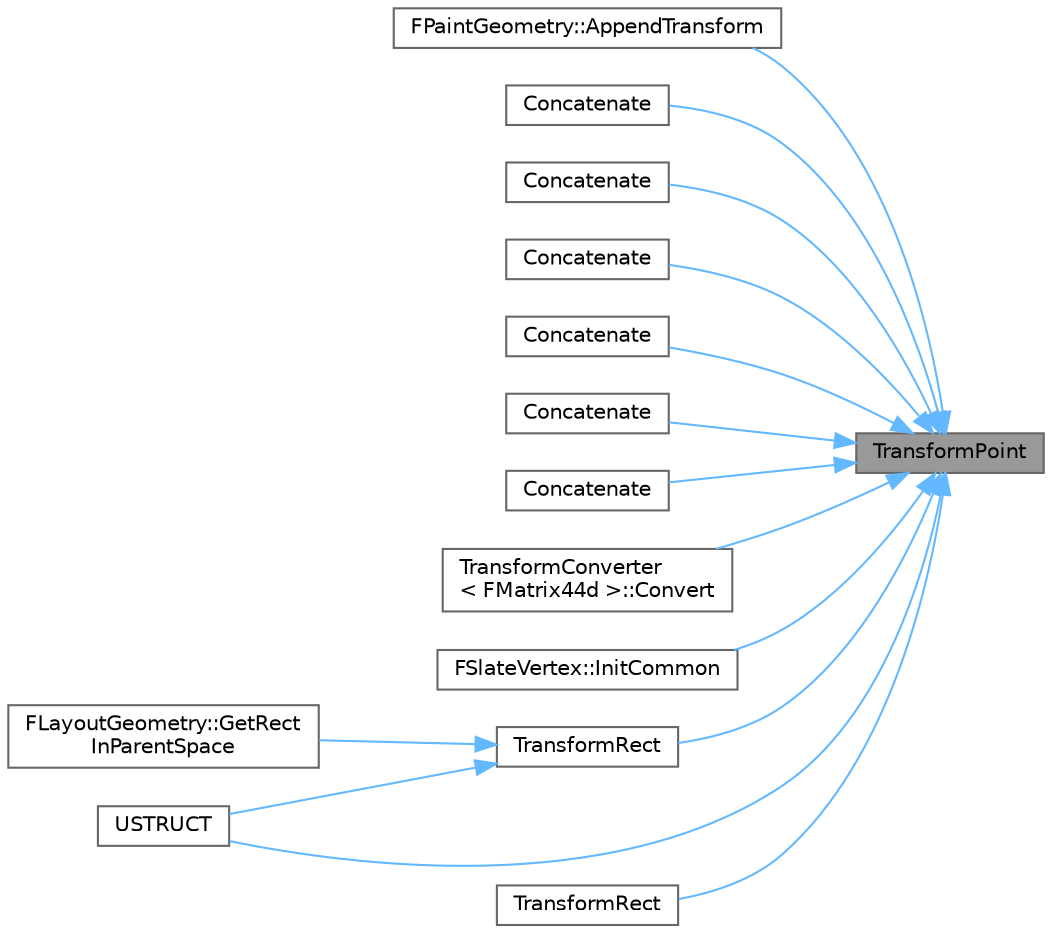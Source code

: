 digraph "TransformPoint"
{
 // INTERACTIVE_SVG=YES
 // LATEX_PDF_SIZE
  bgcolor="transparent";
  edge [fontname=Helvetica,fontsize=10,labelfontname=Helvetica,labelfontsize=10];
  node [fontname=Helvetica,fontsize=10,shape=box,height=0.2,width=0.4];
  rankdir="RL";
  Node1 [id="Node000001",label="TransformPoint",height=0.2,width=0.4,color="gray40", fillcolor="grey60", style="filled", fontcolor="black",tooltip="Generic implementation of TransformPoint."];
  Node1 -> Node2 [id="edge1_Node000001_Node000002",dir="back",color="steelblue1",style="solid",tooltip=" "];
  Node2 [id="Node000002",label="FPaintGeometry::AppendTransform",height=0.2,width=0.4,color="grey40", fillcolor="white", style="filled",URL="$d3/d35/structFPaintGeometry.html#a0925cbcaa03e85b02ed85b47d886af04",tooltip="Special case method to append a layout transform to a paint geometry."];
  Node1 -> Node3 [id="edge2_Node000001_Node000003",dir="back",color="steelblue1",style="solid",tooltip=" "];
  Node3 [id="Node000003",label="Concatenate",height=0.2,width=0.4,color="grey40", fillcolor="white", style="filled",URL="$da/dba/SlateLayoutTransform_8h.html#a82b5982a6ee3a2eabd18481c481621b3",tooltip="Specialization for concatenating a 2D Translation and uniform scale."];
  Node1 -> Node4 [id="edge3_Node000001_Node000004",dir="back",color="steelblue1",style="solid",tooltip=" "];
  Node4 [id="Node000004",label="Concatenate",height=0.2,width=0.4,color="grey40", fillcolor="white", style="filled",URL="$d2/d34/TransformCalculus2D_8h.html#a3eead6679fdff47a172099e1eb5d5a9a",tooltip="Specialization for concatenating 2D Translation and 2D generalized transform."];
  Node1 -> Node5 [id="edge4_Node000001_Node000005",dir="back",color="steelblue1",style="solid",tooltip=" "];
  Node5 [id="Node000005",label="Concatenate",height=0.2,width=0.4,color="grey40", fillcolor="white", style="filled",URL="$d2/d34/TransformCalculus2D_8h.html#a899a2e60615bbca05dd88b8271c6eeaf",tooltip="Specialization for concatenating 2D Translation and 2D Rotation."];
  Node1 -> Node6 [id="edge5_Node000001_Node000006",dir="back",color="steelblue1",style="solid",tooltip=" "];
  Node6 [id="Node000006",label="Concatenate",height=0.2,width=0.4,color="grey40", fillcolor="white", style="filled",URL="$d2/d34/TransformCalculus2D_8h.html#a1fda6dd18bad63270a255f75a727b39b",tooltip="Specialization for concatenating a 2D Translation and 2D scale."];
  Node1 -> Node7 [id="edge6_Node000001_Node000007",dir="back",color="steelblue1",style="solid",tooltip=" "];
  Node7 [id="Node000007",label="Concatenate",height=0.2,width=0.4,color="grey40", fillcolor="white", style="filled",URL="$d2/d34/TransformCalculus2D_8h.html#a8caaa4ffb97e43cccbf27186e20a3737",tooltip="Specialization for concatenating a 2D Translation and 2D shear."];
  Node1 -> Node8 [id="edge7_Node000001_Node000008",dir="back",color="steelblue1",style="solid",tooltip=" "];
  Node8 [id="Node000008",label="Concatenate",height=0.2,width=0.4,color="grey40", fillcolor="white", style="filled",URL="$d2/d34/TransformCalculus2D_8h.html#a14860fb41a602ade78188472af91c37c",tooltip="Specialization for concatenating 2D Translation and transform."];
  Node1 -> Node9 [id="edge8_Node000001_Node000009",dir="back",color="steelblue1",style="solid",tooltip=" "];
  Node9 [id="Node000009",label="TransformConverter\l\< FMatrix44d \>::Convert",height=0.2,width=0.4,color="grey40", fillcolor="white", style="filled",URL="$da/db0/structTransformConverter.html#ab9d8c42219000a9d3b31a923fcabc12c",tooltip=" "];
  Node1 -> Node10 [id="edge9_Node000001_Node000010",dir="back",color="steelblue1",style="solid",tooltip=" "];
  Node10 [id="Node000010",label="FSlateVertex::InitCommon",height=0.2,width=0.4,color="grey40", fillcolor="white", style="filled",URL="$d6/d27/structFSlateVertex.html#a1114cea628aa8b136d978f59afe36737",tooltip=" "];
  Node1 -> Node11 [id="edge10_Node000001_Node000011",dir="back",color="steelblue1",style="solid",tooltip=" "];
  Node11 [id="Node000011",label="TransformRect",height=0.2,width=0.4,color="grey40", fillcolor="white", style="filled",URL="$dc/df8/SlateRect_8h.html#a1d6ec4ca45a1f57dc1248fcc4c7ce491",tooltip="Transforms a rect by the given transform, ensuring the rect does not get inverted."];
  Node11 -> Node12 [id="edge11_Node000011_Node000012",dir="back",color="steelblue1",style="solid",tooltip=" "];
  Node12 [id="Node000012",label="FLayoutGeometry::GetRect\lInParentSpace",height=0.2,width=0.4,color="grey40", fillcolor="white", style="filled",URL="$dd/dc3/classFLayoutGeometry.html#aa947d7799870afa62199aa360cd7ab76",tooltip=" "];
  Node11 -> Node13 [id="edge12_Node000011_Node000013",dir="back",color="steelblue1",style="solid",tooltip=" "];
  Node13 [id="Node000013",label="USTRUCT",height=0.2,width=0.4,color="grey40", fillcolor="white", style="filled",URL="$d3/d8b/Geometry_8h.html#a15119967b9d5f4bef75b49bd3689e2d8",tooltip="Represents the position, size, and absolute position of a Widget in Slate."];
  Node1 -> Node14 [id="edge13_Node000001_Node000014",dir="back",color="steelblue1",style="solid",tooltip=" "];
  Node14 [id="Node000014",label="TransformRect",height=0.2,width=0.4,color="grey40", fillcolor="white", style="filled",URL="$dc/d7e/SlateRotatedRect_8h.html#ad24368e2e0bbf0052faf8fcec9441c11",tooltip="Transforms a rect by the given transform."];
  Node1 -> Node13 [id="edge14_Node000001_Node000013",dir="back",color="steelblue1",style="solid",tooltip=" "];
}
